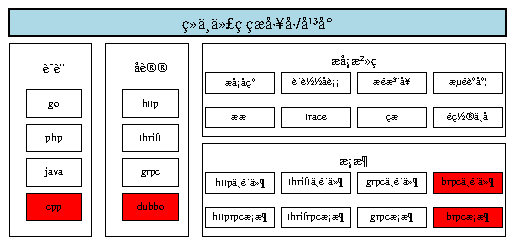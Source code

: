 .ft STSong
.PS 2.5

w=0.4; dw=0.1; h=0.2; dh=0.1

RPC_TOOL: box ht h wid 9*w "\s6统一代码生成工具/平台" shaded "lightblue"

boxht=5*h+4*dh; boxwid=w+2*dw
LANGUAGE_BOX: box with .nw at RPC_TOOL.sw + (0, -dh/2)
PROTOCOL_BOX: box with .nw at LANGUAGE_BOX.ne + (dw, 0)
FUNCTION_BOX: box ht boxht/2 - dh/4 wid RPC_TOOL.wid - 2*boxwid - 2*dw with .nw at PROTOCOL_BOX.ne + (dw, 0)
FRAMEWORK_BOX: box ht FUNCTION_BOX.ht wid FUNCTION_BOX.wid with .t at FUNCTION_BOX.s + (0, -dh/2)

LANGUAGE: [
	boxht=h; boxwid=w; moveht=dh/2
	down
	box invis "\s5语言"; move
	box "\s4go"; move
	box "\s4php"; move
	box "\s4java"; move
	box "\s4cpp" shaded "red"; move
] with .center at LANGUAGE_BOX.center + (dw/4, -dh/8)

PROTOCOL: [
	boxht=h; boxwid=w; moveht=dh/2
	down
	box invis "\s5协议"; move
	box "\s4http"; move
	box "\s4thrift"; move
	box "\s4grpc"; move
	box "\s4dubbo" shaded "red"; move
] with .center at PROTOCOL_BOX.center + (dw/4, -dh/8)

box invis "\s5服务治理" with .center at FUNCTION_BOX.center + (0, 2*dh)
FUNCTION: [
	boxht=h-dh/2; boxwid=w+dw; movewid=dw/2; moveht=dh/2 
	move down 2*dh; right
BOX1:	box "\s4服务发现"; move
BOX2:	box "\s4负载均衡"; move
BOX3:	box "\s4故障注入"; move
BOX4:	box "\s4流量调度"; move

	box "\s4指标" with .center at BOX1.center - (0, h+dh/2)
	box "\s4trace" with .center at BOX2.center - (0, h+dh/2)
	box "\s4熔断" with .center at BOX3.center - (0, h+dh/2)
	box "\s4配置下发" with .center at BOX4.center - (0, h+dh/2)
] with .center at FUNCTION_BOX.center + (dw/4, -dh/8)

box invis "\s5框架" with .center at FRAMEWORK_BOX.center + (0, 2*dh)
FRAMEWORK: [
	boxht=h-dh/2; boxwid=w+dw; movewid=dw/2; moveht=dh/2 
	move down 2*dh; right
BOX1:	box "\s4http中间件"; move
BOX2:	box "\s4thrift中间件"; move
BOX3:	box "\s4grpc中间件"; move
BOX4:	box "\s4brpc中间件" shaded "red"; move

	box "\s4httprpc框架" with .center at BOX1.center - (0, h+dh/2)
	box "\s4thrifrpc框架" with .center at BOX2.center - (0, h+dh/2)
	box "\s4grpc框架" with .center at BOX3.center - (0, h+dh/2)
	box "\s4brpc框架" shaded "red" with .center at BOX4.center - (0, h+dh/2)
] with .center at FRAMEWORK_BOX.center + (dw/4, -dh/8)

.PE
